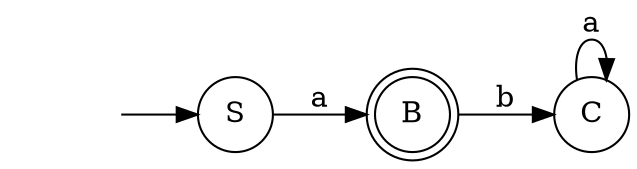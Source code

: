 digraph myAutomaton {
rankdir=LR;
" " [shape=none]
"S" [shape=circle]
"B" [shape=doublecircle]
"C" [shape=circle]

" " -> "S""S" -> "B"[label="a"]
"B" -> "C"[label="b"]
"C" -> "C"[label="a"]
}